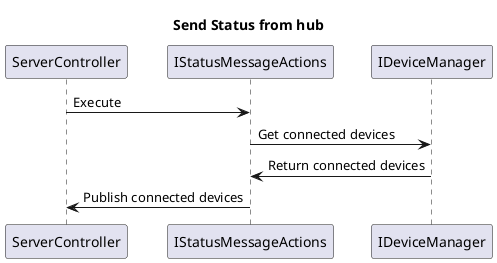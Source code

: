 @startuml Hub status action SD diagrams
title Send Status from hub

ServerController -> IStatusMessageActions: Execute
IStatusMessageActions -> IDeviceManager: Get connected devices
IDeviceManager -> IStatusMessageActions: Return connected devices
IStatusMessageActions -> ServerController: Publish connected devices

@enduml